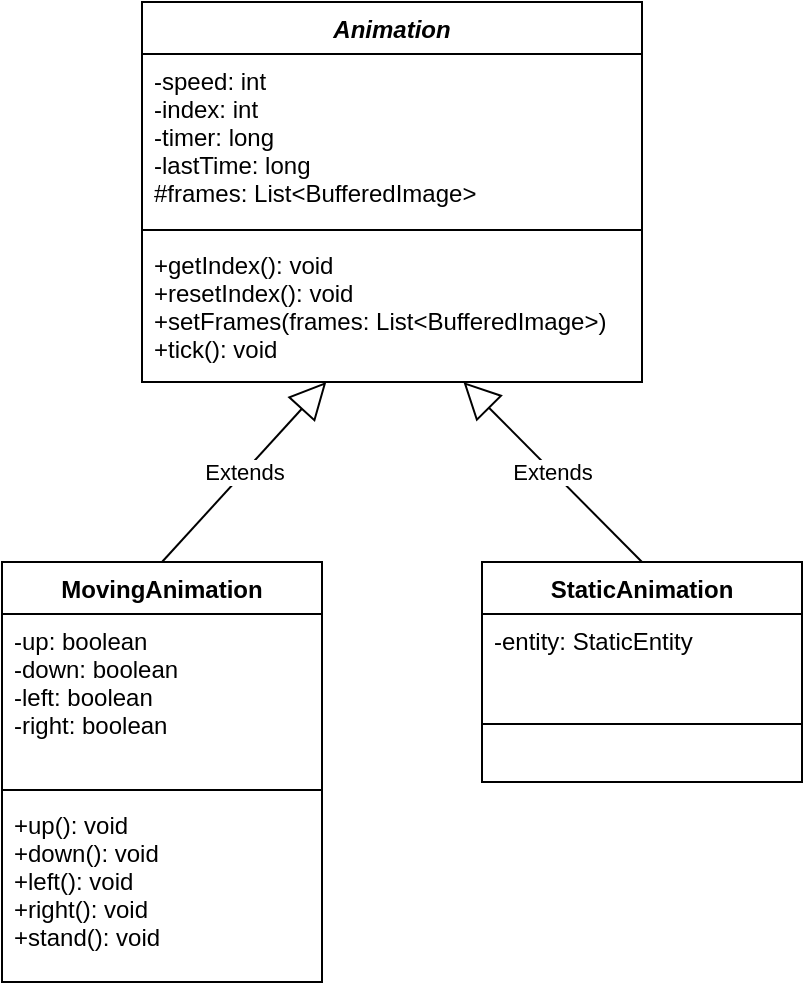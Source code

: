 <mxfile version="13.9.9" type="device"><diagram id="q2oOXfDf6d5a6MxO86x7" name="Page-1"><mxGraphModel dx="1422" dy="816" grid="1" gridSize="10" guides="1" tooltips="1" connect="1" arrows="1" fold="1" page="1" pageScale="1" pageWidth="850" pageHeight="1100" math="0" shadow="0"><root><mxCell id="0"/><mxCell id="1" parent="0"/><mxCell id="4sREKSDOhPWmL8uaH4vD-1" value="Animation" style="swimlane;fontStyle=3;align=center;verticalAlign=top;childLayout=stackLayout;horizontal=1;startSize=26;horizontalStack=0;resizeParent=1;resizeParentMax=0;resizeLast=0;collapsible=1;marginBottom=0;" parent="1" vertex="1"><mxGeometry x="390" y="120" width="250" height="190" as="geometry"/></mxCell><mxCell id="4sREKSDOhPWmL8uaH4vD-2" value="-speed: int&#10;-index: int&#10;-timer: long&#10;-lastTime: long&#10;#frames: List&lt;BufferedImage&gt;&#10;" style="text;strokeColor=none;fillColor=none;align=left;verticalAlign=top;spacingLeft=4;spacingRight=4;overflow=hidden;rotatable=0;points=[[0,0.5],[1,0.5]];portConstraint=eastwest;" parent="4sREKSDOhPWmL8uaH4vD-1" vertex="1"><mxGeometry y="26" width="250" height="84" as="geometry"/></mxCell><mxCell id="4sREKSDOhPWmL8uaH4vD-3" value="" style="line;strokeWidth=1;fillColor=none;align=left;verticalAlign=middle;spacingTop=-1;spacingLeft=3;spacingRight=3;rotatable=0;labelPosition=right;points=[];portConstraint=eastwest;" parent="4sREKSDOhPWmL8uaH4vD-1" vertex="1"><mxGeometry y="110" width="250" height="8" as="geometry"/></mxCell><mxCell id="4sREKSDOhPWmL8uaH4vD-4" value="+getIndex(): void&#10;+resetIndex(): void&#10;+setFrames(frames: List&lt;BufferedImage&gt;)&#10;+tick(): void" style="text;strokeColor=none;fillColor=none;align=left;verticalAlign=top;spacingLeft=4;spacingRight=4;overflow=hidden;rotatable=0;points=[[0,0.5],[1,0.5]];portConstraint=eastwest;" parent="4sREKSDOhPWmL8uaH4vD-1" vertex="1"><mxGeometry y="118" width="250" height="72" as="geometry"/></mxCell><mxCell id="4sREKSDOhPWmL8uaH4vD-5" value="MovingAnimation" style="swimlane;fontStyle=1;align=center;verticalAlign=top;childLayout=stackLayout;horizontal=1;startSize=26;horizontalStack=0;resizeParent=1;resizeParentMax=0;resizeLast=0;collapsible=1;marginBottom=0;" parent="1" vertex="1"><mxGeometry x="320" y="400" width="160" height="210" as="geometry"/></mxCell><mxCell id="4sREKSDOhPWmL8uaH4vD-13" value="Extends" style="endArrow=block;endSize=16;endFill=0;html=1;" parent="4sREKSDOhPWmL8uaH4vD-5" target="4sREKSDOhPWmL8uaH4vD-4" edge="1"><mxGeometry width="160" relative="1" as="geometry"><mxPoint x="80" as="sourcePoint"/><mxPoint x="240" as="targetPoint"/></mxGeometry></mxCell><mxCell id="4sREKSDOhPWmL8uaH4vD-6" value="-up: boolean&#10;-down: boolean&#10;-left: boolean&#10;-right: boolean" style="text;strokeColor=none;fillColor=none;align=left;verticalAlign=top;spacingLeft=4;spacingRight=4;overflow=hidden;rotatable=0;points=[[0,0.5],[1,0.5]];portConstraint=eastwest;" parent="4sREKSDOhPWmL8uaH4vD-5" vertex="1"><mxGeometry y="26" width="160" height="84" as="geometry"/></mxCell><mxCell id="4sREKSDOhPWmL8uaH4vD-7" value="" style="line;strokeWidth=1;fillColor=none;align=left;verticalAlign=middle;spacingTop=-1;spacingLeft=3;spacingRight=3;rotatable=0;labelPosition=right;points=[];portConstraint=eastwest;" parent="4sREKSDOhPWmL8uaH4vD-5" vertex="1"><mxGeometry y="110" width="160" height="8" as="geometry"/></mxCell><mxCell id="4sREKSDOhPWmL8uaH4vD-8" value="+up(): void&#10;+down(): void&#10;+left(): void&#10;+right(): void&#10;+stand(): void" style="text;strokeColor=none;fillColor=none;align=left;verticalAlign=top;spacingLeft=4;spacingRight=4;overflow=hidden;rotatable=0;points=[[0,0.5],[1,0.5]];portConstraint=eastwest;" parent="4sREKSDOhPWmL8uaH4vD-5" vertex="1"><mxGeometry y="118" width="160" height="92" as="geometry"/></mxCell><mxCell id="4sREKSDOhPWmL8uaH4vD-9" value="StaticAnimation" style="swimlane;fontStyle=1;align=center;verticalAlign=top;childLayout=stackLayout;horizontal=1;startSize=26;horizontalStack=0;resizeParent=1;resizeParentMax=0;resizeLast=0;collapsible=1;marginBottom=0;" parent="1" vertex="1"><mxGeometry x="560" y="400" width="160" height="110" as="geometry"/></mxCell><mxCell id="4sREKSDOhPWmL8uaH4vD-14" value="Extends" style="endArrow=block;endSize=16;endFill=0;html=1;" parent="4sREKSDOhPWmL8uaH4vD-9" target="4sREKSDOhPWmL8uaH4vD-4" edge="1"><mxGeometry width="160" relative="1" as="geometry"><mxPoint x="80" as="sourcePoint"/><mxPoint x="240" as="targetPoint"/></mxGeometry></mxCell><mxCell id="4sREKSDOhPWmL8uaH4vD-10" value="-entity: StaticEntity" style="text;strokeColor=none;fillColor=none;align=left;verticalAlign=top;spacingLeft=4;spacingRight=4;overflow=hidden;rotatable=0;points=[[0,0.5],[1,0.5]];portConstraint=eastwest;" parent="4sREKSDOhPWmL8uaH4vD-9" vertex="1"><mxGeometry y="26" width="160" height="26" as="geometry"/></mxCell><mxCell id="4sREKSDOhPWmL8uaH4vD-11" value="" style="line;strokeWidth=1;fillColor=none;align=left;verticalAlign=middle;spacingTop=-1;spacingLeft=3;spacingRight=3;rotatable=0;labelPosition=right;points=[];portConstraint=eastwest;" parent="4sREKSDOhPWmL8uaH4vD-9" vertex="1"><mxGeometry y="52" width="160" height="58" as="geometry"/></mxCell></root></mxGraphModel></diagram></mxfile>